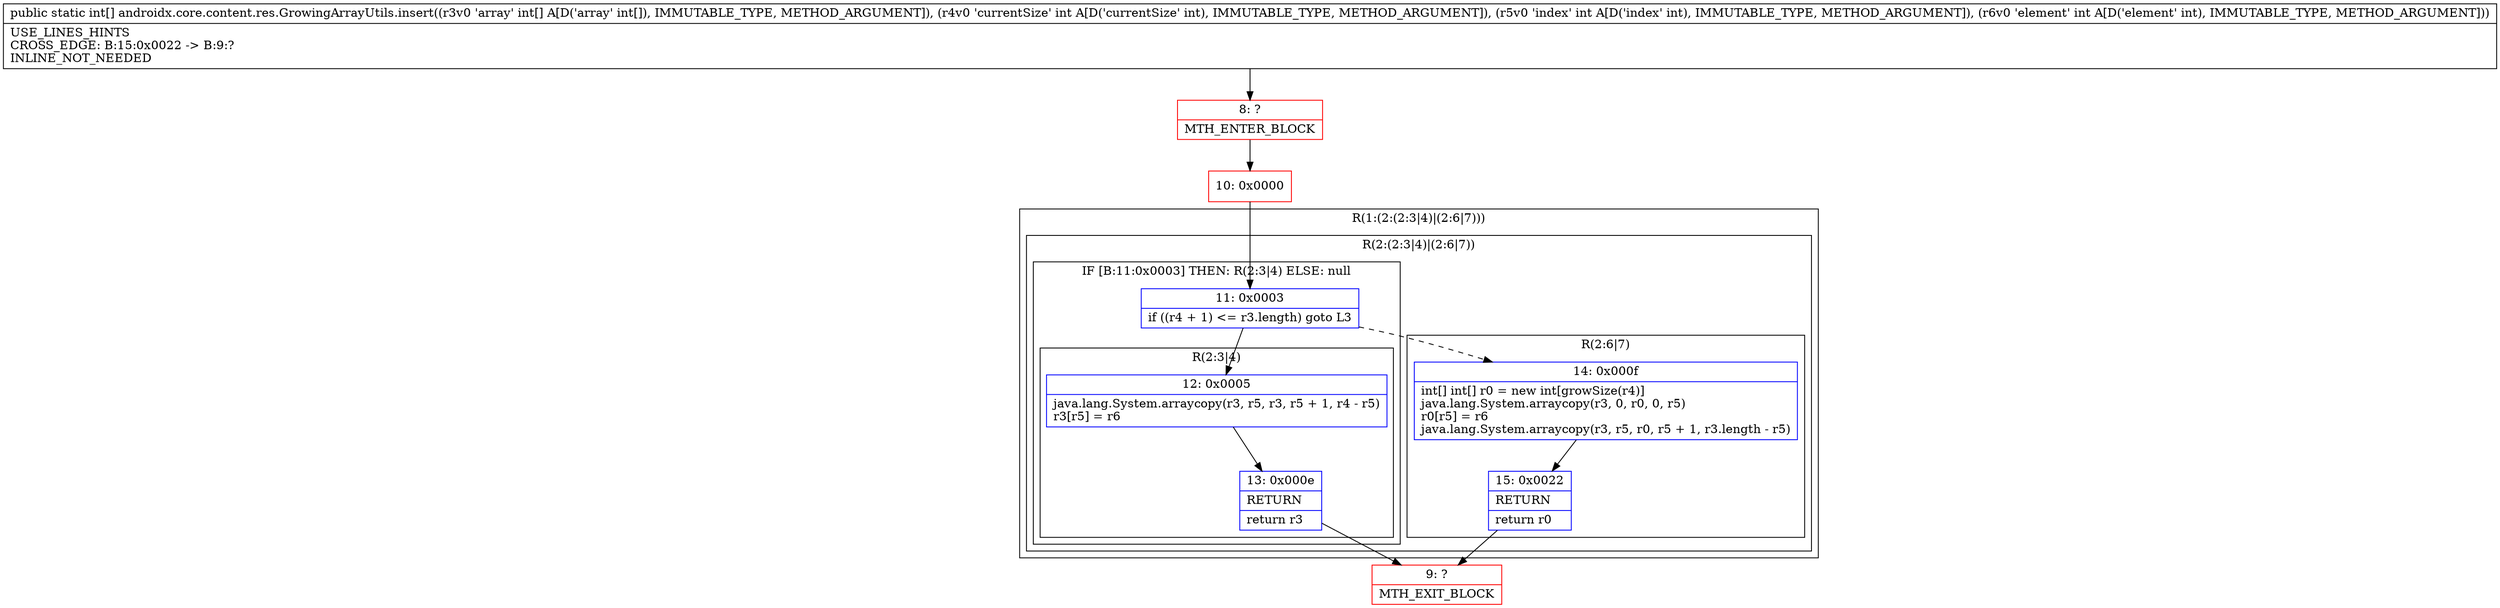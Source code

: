 digraph "CFG forandroidx.core.content.res.GrowingArrayUtils.insert([IIII)[I" {
subgraph cluster_Region_861984782 {
label = "R(1:(2:(2:3|4)|(2:6|7)))";
node [shape=record,color=blue];
subgraph cluster_Region_757947747 {
label = "R(2:(2:3|4)|(2:6|7))";
node [shape=record,color=blue];
subgraph cluster_IfRegion_1871007632 {
label = "IF [B:11:0x0003] THEN: R(2:3|4) ELSE: null";
node [shape=record,color=blue];
Node_11 [shape=record,label="{11\:\ 0x0003|if ((r4 + 1) \<= r3.length) goto L3\l}"];
subgraph cluster_Region_1991956039 {
label = "R(2:3|4)";
node [shape=record,color=blue];
Node_12 [shape=record,label="{12\:\ 0x0005|java.lang.System.arraycopy(r3, r5, r3, r5 + 1, r4 \- r5)\lr3[r5] = r6\l}"];
Node_13 [shape=record,label="{13\:\ 0x000e|RETURN\l|return r3\l}"];
}
}
subgraph cluster_Region_1594759830 {
label = "R(2:6|7)";
node [shape=record,color=blue];
Node_14 [shape=record,label="{14\:\ 0x000f|int[] int[] r0 = new int[growSize(r4)]\ljava.lang.System.arraycopy(r3, 0, r0, 0, r5)\lr0[r5] = r6\ljava.lang.System.arraycopy(r3, r5, r0, r5 + 1, r3.length \- r5)\l}"];
Node_15 [shape=record,label="{15\:\ 0x0022|RETURN\l|return r0\l}"];
}
}
}
Node_8 [shape=record,color=red,label="{8\:\ ?|MTH_ENTER_BLOCK\l}"];
Node_10 [shape=record,color=red,label="{10\:\ 0x0000}"];
Node_9 [shape=record,color=red,label="{9\:\ ?|MTH_EXIT_BLOCK\l}"];
MethodNode[shape=record,label="{public static int[] androidx.core.content.res.GrowingArrayUtils.insert((r3v0 'array' int[] A[D('array' int[]), IMMUTABLE_TYPE, METHOD_ARGUMENT]), (r4v0 'currentSize' int A[D('currentSize' int), IMMUTABLE_TYPE, METHOD_ARGUMENT]), (r5v0 'index' int A[D('index' int), IMMUTABLE_TYPE, METHOD_ARGUMENT]), (r6v0 'element' int A[D('element' int), IMMUTABLE_TYPE, METHOD_ARGUMENT]))  | USE_LINES_HINTS\lCROSS_EDGE: B:15:0x0022 \-\> B:9:?\lINLINE_NOT_NEEDED\l}"];
MethodNode -> Node_8;Node_11 -> Node_12;
Node_11 -> Node_14[style=dashed];
Node_12 -> Node_13;
Node_13 -> Node_9;
Node_14 -> Node_15;
Node_15 -> Node_9;
Node_8 -> Node_10;
Node_10 -> Node_11;
}

